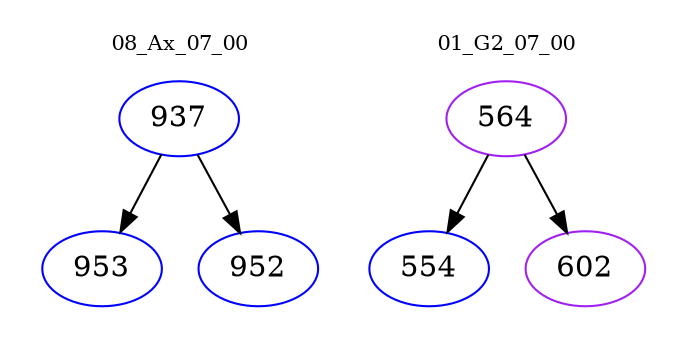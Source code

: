 digraph{
subgraph cluster_0 {
color = white
label = "08_Ax_07_00";
fontsize=10;
T0_937 [label="937", color="blue"]
T0_937 -> T0_953 [color="black"]
T0_953 [label="953", color="blue"]
T0_937 -> T0_952 [color="black"]
T0_952 [label="952", color="blue"]
}
subgraph cluster_1 {
color = white
label = "01_G2_07_00";
fontsize=10;
T1_564 [label="564", color="purple"]
T1_564 -> T1_554 [color="black"]
T1_554 [label="554", color="blue"]
T1_564 -> T1_602 [color="black"]
T1_602 [label="602", color="purple"]
}
}
